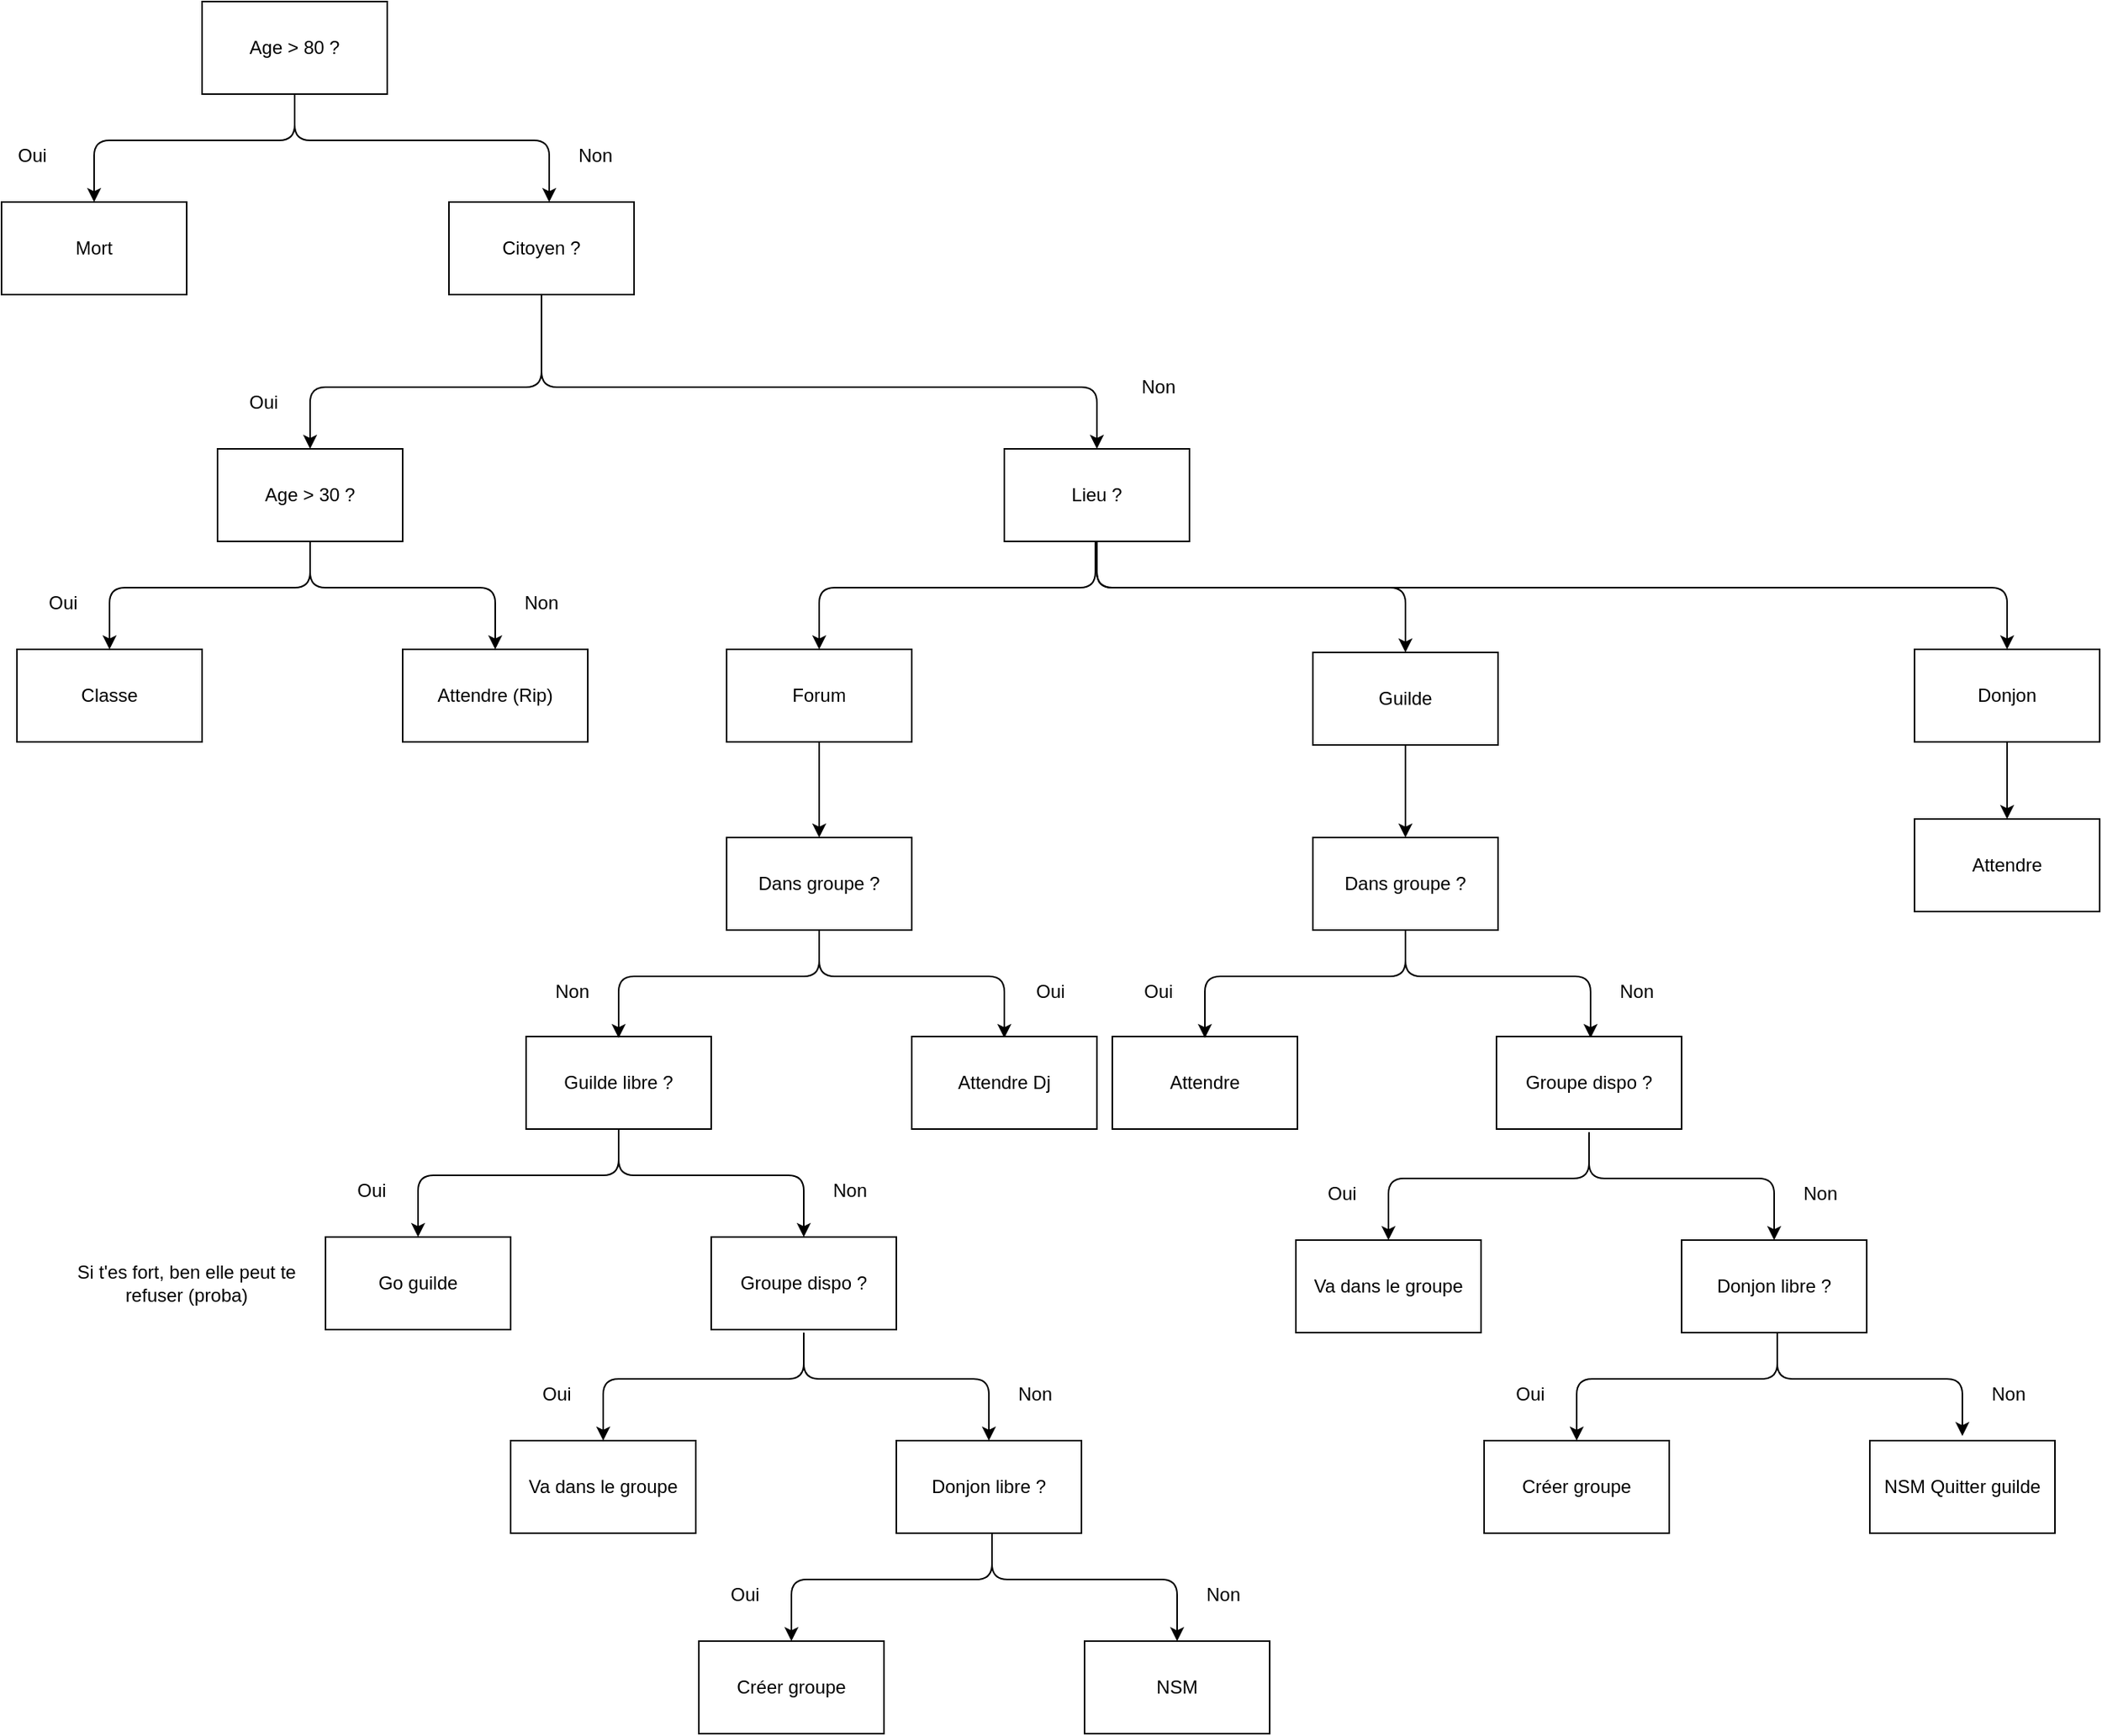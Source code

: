 <mxfile version="14.7.4" type="github">
  <diagram id="M34geWlyO_k4qCtKPzJd" name="Page-1">
    <mxGraphModel dx="1567" dy="821" grid="1" gridSize="10" guides="1" tooltips="1" connect="1" arrows="1" fold="1" page="1" pageScale="1" pageWidth="850" pageHeight="1100" math="0" shadow="0">
      <root>
        <mxCell id="0" />
        <mxCell id="1" parent="0" />
        <mxCell id="GD_34Hvy8c975eYOYXsj-5" value="Citoyen ?" style="rounded=0;whiteSpace=wrap;html=1;" vertex="1" parent="1">
          <mxGeometry x="310" y="160" width="120" height="60" as="geometry" />
        </mxCell>
        <mxCell id="GD_34Hvy8c975eYOYXsj-6" value="" style="endArrow=classic;html=1;exitX=0.5;exitY=1;exitDx=0;exitDy=0;entryX=0.5;entryY=0;entryDx=0;entryDy=0;" edge="1" parent="1" source="GD_34Hvy8c975eYOYXsj-5">
          <mxGeometry width="50" height="50" relative="1" as="geometry">
            <mxPoint x="500" y="390" as="sourcePoint" />
            <mxPoint x="730" y="320" as="targetPoint" />
            <Array as="points">
              <mxPoint x="370" y="280" />
              <mxPoint x="730" y="280" />
            </Array>
          </mxGeometry>
        </mxCell>
        <mxCell id="GD_34Hvy8c975eYOYXsj-7" value="" style="endArrow=classic;html=1;exitX=0.5;exitY=1;exitDx=0;exitDy=0;" edge="1" parent="1" source="GD_34Hvy8c975eYOYXsj-5">
          <mxGeometry width="50" height="50" relative="1" as="geometry">
            <mxPoint x="350" y="250" as="sourcePoint" />
            <mxPoint x="220" y="320" as="targetPoint" />
            <Array as="points">
              <mxPoint x="370" y="280" />
              <mxPoint x="220" y="280" />
            </Array>
          </mxGeometry>
        </mxCell>
        <mxCell id="GD_34Hvy8c975eYOYXsj-8" value="Age &amp;gt; 30 ?" style="rounded=0;whiteSpace=wrap;html=1;" vertex="1" parent="1">
          <mxGeometry x="160" y="320" width="120" height="60" as="geometry" />
        </mxCell>
        <mxCell id="GD_34Hvy8c975eYOYXsj-11" value="Non" style="text;html=1;strokeColor=none;fillColor=none;align=center;verticalAlign=middle;whiteSpace=wrap;rounded=0;" vertex="1" parent="1">
          <mxGeometry x="750" y="270" width="40" height="20" as="geometry" />
        </mxCell>
        <mxCell id="GD_34Hvy8c975eYOYXsj-12" value="Oui" style="text;html=1;strokeColor=none;fillColor=none;align=center;verticalAlign=middle;whiteSpace=wrap;rounded=0;" vertex="1" parent="1">
          <mxGeometry x="170" y="280" width="40" height="20" as="geometry" />
        </mxCell>
        <mxCell id="GD_34Hvy8c975eYOYXsj-13" value="" style="endArrow=classic;html=1;exitX=0.5;exitY=1;exitDx=0;exitDy=0;" edge="1" parent="1">
          <mxGeometry width="50" height="50" relative="1" as="geometry">
            <mxPoint x="220" y="380" as="sourcePoint" />
            <mxPoint x="90" y="450" as="targetPoint" />
            <Array as="points">
              <mxPoint x="220" y="410" />
              <mxPoint x="90" y="410" />
            </Array>
          </mxGeometry>
        </mxCell>
        <mxCell id="GD_34Hvy8c975eYOYXsj-14" value="" style="endArrow=classic;html=1;exitX=0.5;exitY=1;exitDx=0;exitDy=0;" edge="1" parent="1">
          <mxGeometry width="50" height="50" relative="1" as="geometry">
            <mxPoint x="220" y="380" as="sourcePoint" />
            <mxPoint x="340" y="450" as="targetPoint" />
            <Array as="points">
              <mxPoint x="220" y="410" />
              <mxPoint x="340" y="410" />
            </Array>
          </mxGeometry>
        </mxCell>
        <mxCell id="GD_34Hvy8c975eYOYXsj-15" value="Non" style="text;html=1;strokeColor=none;fillColor=none;align=center;verticalAlign=middle;whiteSpace=wrap;rounded=0;" vertex="1" parent="1">
          <mxGeometry x="350" y="410" width="40" height="20" as="geometry" />
        </mxCell>
        <mxCell id="GD_34Hvy8c975eYOYXsj-16" value="Oui" style="text;html=1;strokeColor=none;fillColor=none;align=center;verticalAlign=middle;whiteSpace=wrap;rounded=0;" vertex="1" parent="1">
          <mxGeometry x="40" y="410" width="40" height="20" as="geometry" />
        </mxCell>
        <mxCell id="GD_34Hvy8c975eYOYXsj-17" value="Classe" style="rounded=0;whiteSpace=wrap;html=1;" vertex="1" parent="1">
          <mxGeometry x="30" y="450" width="120" height="60" as="geometry" />
        </mxCell>
        <mxCell id="GD_34Hvy8c975eYOYXsj-18" value="Attendre (Rip)" style="rounded=0;whiteSpace=wrap;html=1;" vertex="1" parent="1">
          <mxGeometry x="280" y="450" width="120" height="60" as="geometry" />
        </mxCell>
        <mxCell id="GD_34Hvy8c975eYOYXsj-19" value="Age &amp;gt; 80 ?" style="rounded=0;whiteSpace=wrap;html=1;" vertex="1" parent="1">
          <mxGeometry x="150" y="30" width="120" height="60" as="geometry" />
        </mxCell>
        <mxCell id="GD_34Hvy8c975eYOYXsj-22" value="" style="endArrow=classic;html=1;entryX=0.5;entryY=0;entryDx=0;entryDy=0;" edge="1" parent="1">
          <mxGeometry width="50" height="50" relative="1" as="geometry">
            <mxPoint x="210" y="90" as="sourcePoint" />
            <mxPoint x="375" y="160" as="targetPoint" />
            <Array as="points">
              <mxPoint x="210" y="120" />
              <mxPoint x="375" y="120" />
            </Array>
          </mxGeometry>
        </mxCell>
        <mxCell id="GD_34Hvy8c975eYOYXsj-23" value="Non" style="text;html=1;strokeColor=none;fillColor=none;align=center;verticalAlign=middle;whiteSpace=wrap;rounded=0;" vertex="1" parent="1">
          <mxGeometry x="385" y="120" width="40" height="20" as="geometry" />
        </mxCell>
        <mxCell id="GD_34Hvy8c975eYOYXsj-24" value="" style="endArrow=classic;html=1;exitX=0.5;exitY=1;exitDx=0;exitDy=0;" edge="1" parent="1">
          <mxGeometry width="50" height="50" relative="1" as="geometry">
            <mxPoint x="210" y="90" as="sourcePoint" />
            <mxPoint x="80" y="160" as="targetPoint" />
            <Array as="points">
              <mxPoint x="210" y="120" />
              <mxPoint x="80" y="120" />
            </Array>
          </mxGeometry>
        </mxCell>
        <mxCell id="GD_34Hvy8c975eYOYXsj-25" value="Mort" style="rounded=0;whiteSpace=wrap;html=1;" vertex="1" parent="1">
          <mxGeometry x="20" y="160" width="120" height="60" as="geometry" />
        </mxCell>
        <mxCell id="GD_34Hvy8c975eYOYXsj-26" value="Oui" style="text;html=1;strokeColor=none;fillColor=none;align=center;verticalAlign=middle;whiteSpace=wrap;rounded=0;" vertex="1" parent="1">
          <mxGeometry x="20" y="120" width="40" height="20" as="geometry" />
        </mxCell>
        <mxCell id="GD_34Hvy8c975eYOYXsj-34" value="Lieu ? " style="rounded=0;whiteSpace=wrap;html=1;" vertex="1" parent="1">
          <mxGeometry x="670" y="320" width="120" height="60" as="geometry" />
        </mxCell>
        <mxCell id="GD_34Hvy8c975eYOYXsj-70" style="edgeStyle=orthogonalEdgeStyle;rounded=0;orthogonalLoop=1;jettySize=auto;html=1;exitX=0.5;exitY=1;exitDx=0;exitDy=0;" edge="1" parent="1" source="GD_34Hvy8c975eYOYXsj-35" target="GD_34Hvy8c975eYOYXsj-63">
          <mxGeometry relative="1" as="geometry" />
        </mxCell>
        <mxCell id="GD_34Hvy8c975eYOYXsj-35" value="Forum" style="rounded=0;whiteSpace=wrap;html=1;" vertex="1" parent="1">
          <mxGeometry x="490" y="450" width="120" height="60" as="geometry" />
        </mxCell>
        <mxCell id="GD_34Hvy8c975eYOYXsj-80" style="edgeStyle=orthogonalEdgeStyle;rounded=0;orthogonalLoop=1;jettySize=auto;html=1;exitX=0.5;exitY=1;exitDx=0;exitDy=0;" edge="1" parent="1" source="GD_34Hvy8c975eYOYXsj-36" target="GD_34Hvy8c975eYOYXsj-74">
          <mxGeometry relative="1" as="geometry" />
        </mxCell>
        <mxCell id="GD_34Hvy8c975eYOYXsj-36" value="Guilde" style="rounded=0;whiteSpace=wrap;html=1;" vertex="1" parent="1">
          <mxGeometry x="870" y="452" width="120" height="60" as="geometry" />
        </mxCell>
        <mxCell id="GD_34Hvy8c975eYOYXsj-97" style="edgeStyle=orthogonalEdgeStyle;rounded=0;orthogonalLoop=1;jettySize=auto;html=1;exitX=0.5;exitY=1;exitDx=0;exitDy=0;" edge="1" parent="1" source="GD_34Hvy8c975eYOYXsj-37" target="GD_34Hvy8c975eYOYXsj-95">
          <mxGeometry relative="1" as="geometry" />
        </mxCell>
        <mxCell id="GD_34Hvy8c975eYOYXsj-37" value="Donjon" style="rounded=0;whiteSpace=wrap;html=1;" vertex="1" parent="1">
          <mxGeometry x="1260" y="450" width="120" height="60" as="geometry" />
        </mxCell>
        <mxCell id="GD_34Hvy8c975eYOYXsj-39" value="" style="endArrow=classic;html=1;entryX=0.5;entryY=0;entryDx=0;entryDy=0;" edge="1" parent="1" target="GD_34Hvy8c975eYOYXsj-35">
          <mxGeometry width="50" height="50" relative="1" as="geometry">
            <mxPoint x="729" y="380" as="sourcePoint" />
            <mxPoint x="599" y="450" as="targetPoint" />
            <Array as="points">
              <mxPoint x="729" y="410" />
              <mxPoint x="550" y="410" />
            </Array>
          </mxGeometry>
        </mxCell>
        <mxCell id="GD_34Hvy8c975eYOYXsj-43" value="Guilde libre ?" style="rounded=0;whiteSpace=wrap;html=1;" vertex="1" parent="1">
          <mxGeometry x="360" y="701" width="120" height="60" as="geometry" />
        </mxCell>
        <mxCell id="GD_34Hvy8c975eYOYXsj-45" value="" style="endArrow=classic;html=1;exitX=0.5;exitY=1;exitDx=0;exitDy=0;" edge="1" parent="1">
          <mxGeometry width="50" height="50" relative="1" as="geometry">
            <mxPoint x="420" y="761" as="sourcePoint" />
            <mxPoint x="290" y="831" as="targetPoint" />
            <Array as="points">
              <mxPoint x="420" y="791" />
              <mxPoint x="290" y="791" />
            </Array>
          </mxGeometry>
        </mxCell>
        <mxCell id="GD_34Hvy8c975eYOYXsj-46" value="" style="endArrow=classic;html=1;exitX=0.5;exitY=1;exitDx=0;exitDy=0;" edge="1" parent="1">
          <mxGeometry width="50" height="50" relative="1" as="geometry">
            <mxPoint x="420" y="761" as="sourcePoint" />
            <mxPoint x="540" y="831" as="targetPoint" />
            <Array as="points">
              <mxPoint x="420" y="791" />
              <mxPoint x="540" y="791" />
            </Array>
          </mxGeometry>
        </mxCell>
        <mxCell id="GD_34Hvy8c975eYOYXsj-47" value="Non" style="text;html=1;strokeColor=none;fillColor=none;align=center;verticalAlign=middle;whiteSpace=wrap;rounded=0;" vertex="1" parent="1">
          <mxGeometry x="550" y="791" width="40" height="20" as="geometry" />
        </mxCell>
        <mxCell id="GD_34Hvy8c975eYOYXsj-48" value="Oui" style="text;html=1;strokeColor=none;fillColor=none;align=center;verticalAlign=middle;whiteSpace=wrap;rounded=0;" vertex="1" parent="1">
          <mxGeometry x="240" y="791" width="40" height="20" as="geometry" />
        </mxCell>
        <mxCell id="GD_34Hvy8c975eYOYXsj-49" value="Go guilde" style="rounded=0;whiteSpace=wrap;html=1;" vertex="1" parent="1">
          <mxGeometry x="230" y="831" width="120" height="60" as="geometry" />
        </mxCell>
        <mxCell id="GD_34Hvy8c975eYOYXsj-50" value="Groupe dispo ? " style="rounded=0;whiteSpace=wrap;html=1;" vertex="1" parent="1">
          <mxGeometry x="480" y="831" width="120" height="60" as="geometry" />
        </mxCell>
        <mxCell id="GD_34Hvy8c975eYOYXsj-51" value="" style="endArrow=classic;html=1;exitX=0.5;exitY=1;exitDx=0;exitDy=0;" edge="1" parent="1">
          <mxGeometry width="50" height="50" relative="1" as="geometry">
            <mxPoint x="540" y="893" as="sourcePoint" />
            <mxPoint x="410" y="963" as="targetPoint" />
            <Array as="points">
              <mxPoint x="540" y="923" />
              <mxPoint x="410" y="923" />
            </Array>
          </mxGeometry>
        </mxCell>
        <mxCell id="GD_34Hvy8c975eYOYXsj-52" value="" style="endArrow=classic;html=1;exitX=0.5;exitY=1;exitDx=0;exitDy=0;" edge="1" parent="1">
          <mxGeometry width="50" height="50" relative="1" as="geometry">
            <mxPoint x="540" y="893" as="sourcePoint" />
            <mxPoint x="660" y="963" as="targetPoint" />
            <Array as="points">
              <mxPoint x="540" y="923" />
              <mxPoint x="660" y="923" />
            </Array>
          </mxGeometry>
        </mxCell>
        <mxCell id="GD_34Hvy8c975eYOYXsj-53" value="Non" style="text;html=1;strokeColor=none;fillColor=none;align=center;verticalAlign=middle;whiteSpace=wrap;rounded=0;" vertex="1" parent="1">
          <mxGeometry x="670" y="923" width="40" height="20" as="geometry" />
        </mxCell>
        <mxCell id="GD_34Hvy8c975eYOYXsj-54" value="Oui" style="text;html=1;strokeColor=none;fillColor=none;align=center;verticalAlign=middle;whiteSpace=wrap;rounded=0;" vertex="1" parent="1">
          <mxGeometry x="360" y="923" width="40" height="20" as="geometry" />
        </mxCell>
        <mxCell id="GD_34Hvy8c975eYOYXsj-55" value="Va dans le groupe" style="rounded=0;whiteSpace=wrap;html=1;" vertex="1" parent="1">
          <mxGeometry x="350" y="963" width="120" height="60" as="geometry" />
        </mxCell>
        <mxCell id="GD_34Hvy8c975eYOYXsj-56" value="Donjon libre ?" style="rounded=0;whiteSpace=wrap;html=1;" vertex="1" parent="1">
          <mxGeometry x="600" y="963" width="120" height="60" as="geometry" />
        </mxCell>
        <mxCell id="GD_34Hvy8c975eYOYXsj-57" value="" style="endArrow=classic;html=1;exitX=0.5;exitY=1;exitDx=0;exitDy=0;" edge="1" parent="1">
          <mxGeometry width="50" height="50" relative="1" as="geometry">
            <mxPoint x="662" y="1023" as="sourcePoint" />
            <mxPoint x="532" y="1093" as="targetPoint" />
            <Array as="points">
              <mxPoint x="662" y="1053" />
              <mxPoint x="532" y="1053" />
            </Array>
          </mxGeometry>
        </mxCell>
        <mxCell id="GD_34Hvy8c975eYOYXsj-58" value="" style="endArrow=classic;html=1;exitX=0.5;exitY=1;exitDx=0;exitDy=0;" edge="1" parent="1">
          <mxGeometry width="50" height="50" relative="1" as="geometry">
            <mxPoint x="662" y="1023" as="sourcePoint" />
            <mxPoint x="782" y="1093" as="targetPoint" />
            <Array as="points">
              <mxPoint x="662" y="1053" />
              <mxPoint x="782" y="1053" />
            </Array>
          </mxGeometry>
        </mxCell>
        <mxCell id="GD_34Hvy8c975eYOYXsj-59" value="Non" style="text;html=1;strokeColor=none;fillColor=none;align=center;verticalAlign=middle;whiteSpace=wrap;rounded=0;" vertex="1" parent="1">
          <mxGeometry x="792" y="1053" width="40" height="20" as="geometry" />
        </mxCell>
        <mxCell id="GD_34Hvy8c975eYOYXsj-60" value="Oui" style="text;html=1;strokeColor=none;fillColor=none;align=center;verticalAlign=middle;whiteSpace=wrap;rounded=0;" vertex="1" parent="1">
          <mxGeometry x="482" y="1053" width="40" height="20" as="geometry" />
        </mxCell>
        <mxCell id="GD_34Hvy8c975eYOYXsj-61" value="Créer groupe" style="rounded=0;whiteSpace=wrap;html=1;" vertex="1" parent="1">
          <mxGeometry x="472" y="1093" width="120" height="60" as="geometry" />
        </mxCell>
        <mxCell id="GD_34Hvy8c975eYOYXsj-62" value="NSM" style="rounded=0;whiteSpace=wrap;html=1;" vertex="1" parent="1">
          <mxGeometry x="722" y="1093" width="120" height="60" as="geometry" />
        </mxCell>
        <mxCell id="GD_34Hvy8c975eYOYXsj-63" value="Dans groupe ?" style="rounded=0;whiteSpace=wrap;html=1;" vertex="1" parent="1">
          <mxGeometry x="490" y="572" width="120" height="60" as="geometry" />
        </mxCell>
        <mxCell id="GD_34Hvy8c975eYOYXsj-64" value="" style="endArrow=classic;html=1;exitX=0.5;exitY=1;exitDx=0;exitDy=0;" edge="1" parent="1">
          <mxGeometry width="50" height="50" relative="1" as="geometry">
            <mxPoint x="550" y="632" as="sourcePoint" />
            <mxPoint x="420" y="702" as="targetPoint" />
            <Array as="points">
              <mxPoint x="550" y="662" />
              <mxPoint x="420" y="662" />
            </Array>
          </mxGeometry>
        </mxCell>
        <mxCell id="GD_34Hvy8c975eYOYXsj-65" value="" style="endArrow=classic;html=1;exitX=0.5;exitY=1;exitDx=0;exitDy=0;" edge="1" parent="1">
          <mxGeometry width="50" height="50" relative="1" as="geometry">
            <mxPoint x="550" y="632" as="sourcePoint" />
            <mxPoint x="670" y="702" as="targetPoint" />
            <Array as="points">
              <mxPoint x="550" y="662" />
              <mxPoint x="670" y="662" />
            </Array>
          </mxGeometry>
        </mxCell>
        <mxCell id="GD_34Hvy8c975eYOYXsj-66" value="Oui" style="text;html=1;strokeColor=none;fillColor=none;align=center;verticalAlign=middle;whiteSpace=wrap;rounded=0;" vertex="1" parent="1">
          <mxGeometry x="680" y="662" width="40" height="20" as="geometry" />
        </mxCell>
        <mxCell id="GD_34Hvy8c975eYOYXsj-67" value="Non" style="text;html=1;strokeColor=none;fillColor=none;align=center;verticalAlign=middle;whiteSpace=wrap;rounded=0;" vertex="1" parent="1">
          <mxGeometry x="370" y="662" width="40" height="20" as="geometry" />
        </mxCell>
        <mxCell id="GD_34Hvy8c975eYOYXsj-68" value="Attendre Dj" style="rounded=0;whiteSpace=wrap;html=1;" vertex="1" parent="1">
          <mxGeometry x="610" y="701" width="120" height="60" as="geometry" />
        </mxCell>
        <mxCell id="GD_34Hvy8c975eYOYXsj-71" value="" style="endArrow=classic;html=1;exitX=0.5;exitY=1;exitDx=0;exitDy=0;entryX=0.5;entryY=0;entryDx=0;entryDy=0;" edge="1" parent="1" target="GD_34Hvy8c975eYOYXsj-36">
          <mxGeometry width="50" height="50" relative="1" as="geometry">
            <mxPoint x="730" y="380" as="sourcePoint" />
            <mxPoint x="1090" y="480" as="targetPoint" />
            <Array as="points">
              <mxPoint x="730" y="410" />
              <mxPoint x="930" y="410" />
            </Array>
          </mxGeometry>
        </mxCell>
        <mxCell id="GD_34Hvy8c975eYOYXsj-72" value="" style="endArrow=classic;html=1;exitX=0.5;exitY=1;exitDx=0;exitDy=0;entryX=0.5;entryY=0;entryDx=0;entryDy=0;" edge="1" parent="1" target="GD_34Hvy8c975eYOYXsj-37">
          <mxGeometry width="50" height="50" relative="1" as="geometry">
            <mxPoint x="730" y="380" as="sourcePoint" />
            <mxPoint x="925" y="452" as="targetPoint" />
            <Array as="points">
              <mxPoint x="730" y="410" />
              <mxPoint x="1320" y="410" />
            </Array>
          </mxGeometry>
        </mxCell>
        <mxCell id="GD_34Hvy8c975eYOYXsj-73" value="Attendre" style="rounded=0;whiteSpace=wrap;html=1;" vertex="1" parent="1">
          <mxGeometry x="740" y="701" width="120" height="60" as="geometry" />
        </mxCell>
        <mxCell id="GD_34Hvy8c975eYOYXsj-74" value="Dans groupe ?" style="rounded=0;whiteSpace=wrap;html=1;" vertex="1" parent="1">
          <mxGeometry x="870" y="572" width="120" height="60" as="geometry" />
        </mxCell>
        <mxCell id="GD_34Hvy8c975eYOYXsj-75" value="" style="endArrow=classic;html=1;exitX=0.5;exitY=1;exitDx=0;exitDy=0;" edge="1" parent="1">
          <mxGeometry width="50" height="50" relative="1" as="geometry">
            <mxPoint x="930" y="632" as="sourcePoint" />
            <mxPoint x="800" y="702" as="targetPoint" />
            <Array as="points">
              <mxPoint x="930" y="662" />
              <mxPoint x="800" y="662" />
            </Array>
          </mxGeometry>
        </mxCell>
        <mxCell id="GD_34Hvy8c975eYOYXsj-76" value="" style="endArrow=classic;html=1;exitX=0.5;exitY=1;exitDx=0;exitDy=0;" edge="1" parent="1">
          <mxGeometry width="50" height="50" relative="1" as="geometry">
            <mxPoint x="930" y="632" as="sourcePoint" />
            <mxPoint x="1050" y="702" as="targetPoint" />
            <Array as="points">
              <mxPoint x="930" y="662" />
              <mxPoint x="1050" y="662" />
            </Array>
          </mxGeometry>
        </mxCell>
        <mxCell id="GD_34Hvy8c975eYOYXsj-77" value="Non" style="text;html=1;strokeColor=none;fillColor=none;align=center;verticalAlign=middle;whiteSpace=wrap;rounded=0;" vertex="1" parent="1">
          <mxGeometry x="1060" y="662" width="40" height="20" as="geometry" />
        </mxCell>
        <mxCell id="GD_34Hvy8c975eYOYXsj-78" value="Oui" style="text;html=1;strokeColor=none;fillColor=none;align=center;verticalAlign=middle;whiteSpace=wrap;rounded=0;" vertex="1" parent="1">
          <mxGeometry x="750" y="662" width="40" height="20" as="geometry" />
        </mxCell>
        <mxCell id="GD_34Hvy8c975eYOYXsj-81" value="Groupe dispo ? " style="rounded=0;whiteSpace=wrap;html=1;" vertex="1" parent="1">
          <mxGeometry x="989" y="701" width="120" height="60" as="geometry" />
        </mxCell>
        <mxCell id="GD_34Hvy8c975eYOYXsj-82" value="" style="endArrow=classic;html=1;exitX=0.5;exitY=1;exitDx=0;exitDy=0;" edge="1" parent="1">
          <mxGeometry width="50" height="50" relative="1" as="geometry">
            <mxPoint x="1049" y="763" as="sourcePoint" />
            <mxPoint x="919" y="833" as="targetPoint" />
            <Array as="points">
              <mxPoint x="1049" y="793" />
              <mxPoint x="919" y="793" />
            </Array>
          </mxGeometry>
        </mxCell>
        <mxCell id="GD_34Hvy8c975eYOYXsj-83" value="" style="endArrow=classic;html=1;exitX=0.5;exitY=1;exitDx=0;exitDy=0;" edge="1" parent="1">
          <mxGeometry width="50" height="50" relative="1" as="geometry">
            <mxPoint x="1049" y="763" as="sourcePoint" />
            <mxPoint x="1169" y="833" as="targetPoint" />
            <Array as="points">
              <mxPoint x="1049" y="793" />
              <mxPoint x="1169" y="793" />
            </Array>
          </mxGeometry>
        </mxCell>
        <mxCell id="GD_34Hvy8c975eYOYXsj-84" value="Non" style="text;html=1;strokeColor=none;fillColor=none;align=center;verticalAlign=middle;whiteSpace=wrap;rounded=0;" vertex="1" parent="1">
          <mxGeometry x="1179" y="793" width="40" height="20" as="geometry" />
        </mxCell>
        <mxCell id="GD_34Hvy8c975eYOYXsj-85" value="Oui" style="text;html=1;strokeColor=none;fillColor=none;align=center;verticalAlign=middle;whiteSpace=wrap;rounded=0;" vertex="1" parent="1">
          <mxGeometry x="869" y="793" width="40" height="20" as="geometry" />
        </mxCell>
        <mxCell id="GD_34Hvy8c975eYOYXsj-86" value="Va dans le groupe" style="rounded=0;whiteSpace=wrap;html=1;" vertex="1" parent="1">
          <mxGeometry x="859" y="833" width="120" height="60" as="geometry" />
        </mxCell>
        <mxCell id="GD_34Hvy8c975eYOYXsj-87" value="Donjon libre ?" style="rounded=0;whiteSpace=wrap;html=1;" vertex="1" parent="1">
          <mxGeometry x="1109" y="833" width="120" height="60" as="geometry" />
        </mxCell>
        <mxCell id="GD_34Hvy8c975eYOYXsj-88" value="" style="endArrow=classic;html=1;exitX=0.5;exitY=1;exitDx=0;exitDy=0;" edge="1" parent="1">
          <mxGeometry width="50" height="50" relative="1" as="geometry">
            <mxPoint x="1171" y="893" as="sourcePoint" />
            <mxPoint x="1041" y="963" as="targetPoint" />
            <Array as="points">
              <mxPoint x="1171" y="923" />
              <mxPoint x="1041" y="923" />
            </Array>
          </mxGeometry>
        </mxCell>
        <mxCell id="GD_34Hvy8c975eYOYXsj-89" value="" style="endArrow=classic;html=1;exitX=0.5;exitY=1;exitDx=0;exitDy=0;" edge="1" parent="1">
          <mxGeometry width="50" height="50" relative="1" as="geometry">
            <mxPoint x="1171" y="893" as="sourcePoint" />
            <mxPoint x="1291" y="960" as="targetPoint" />
            <Array as="points">
              <mxPoint x="1171" y="923" />
              <mxPoint x="1291" y="923" />
            </Array>
          </mxGeometry>
        </mxCell>
        <mxCell id="GD_34Hvy8c975eYOYXsj-90" value="Non" style="text;html=1;strokeColor=none;fillColor=none;align=center;verticalAlign=middle;whiteSpace=wrap;rounded=0;" vertex="1" parent="1">
          <mxGeometry x="1301" y="923" width="40" height="20" as="geometry" />
        </mxCell>
        <mxCell id="GD_34Hvy8c975eYOYXsj-91" value="Oui" style="text;html=1;strokeColor=none;fillColor=none;align=center;verticalAlign=middle;whiteSpace=wrap;rounded=0;" vertex="1" parent="1">
          <mxGeometry x="991" y="923" width="40" height="20" as="geometry" />
        </mxCell>
        <mxCell id="GD_34Hvy8c975eYOYXsj-92" value="Créer groupe" style="rounded=0;whiteSpace=wrap;html=1;" vertex="1" parent="1">
          <mxGeometry x="981" y="963" width="120" height="60" as="geometry" />
        </mxCell>
        <mxCell id="GD_34Hvy8c975eYOYXsj-93" value="NSM Quitter guilde" style="rounded=0;whiteSpace=wrap;html=1;" vertex="1" parent="1">
          <mxGeometry x="1231" y="963" width="120" height="60" as="geometry" />
        </mxCell>
        <mxCell id="GD_34Hvy8c975eYOYXsj-94" value="Si t&#39;es fort, ben elle peut te refuser (proba)" style="text;html=1;strokeColor=none;fillColor=none;align=center;verticalAlign=middle;whiteSpace=wrap;rounded=0;" vertex="1" parent="1">
          <mxGeometry x="50" y="851" width="180" height="20" as="geometry" />
        </mxCell>
        <mxCell id="GD_34Hvy8c975eYOYXsj-95" value="Attendre" style="rounded=0;whiteSpace=wrap;html=1;" vertex="1" parent="1">
          <mxGeometry x="1260" y="560" width="120" height="60" as="geometry" />
        </mxCell>
      </root>
    </mxGraphModel>
  </diagram>
</mxfile>
